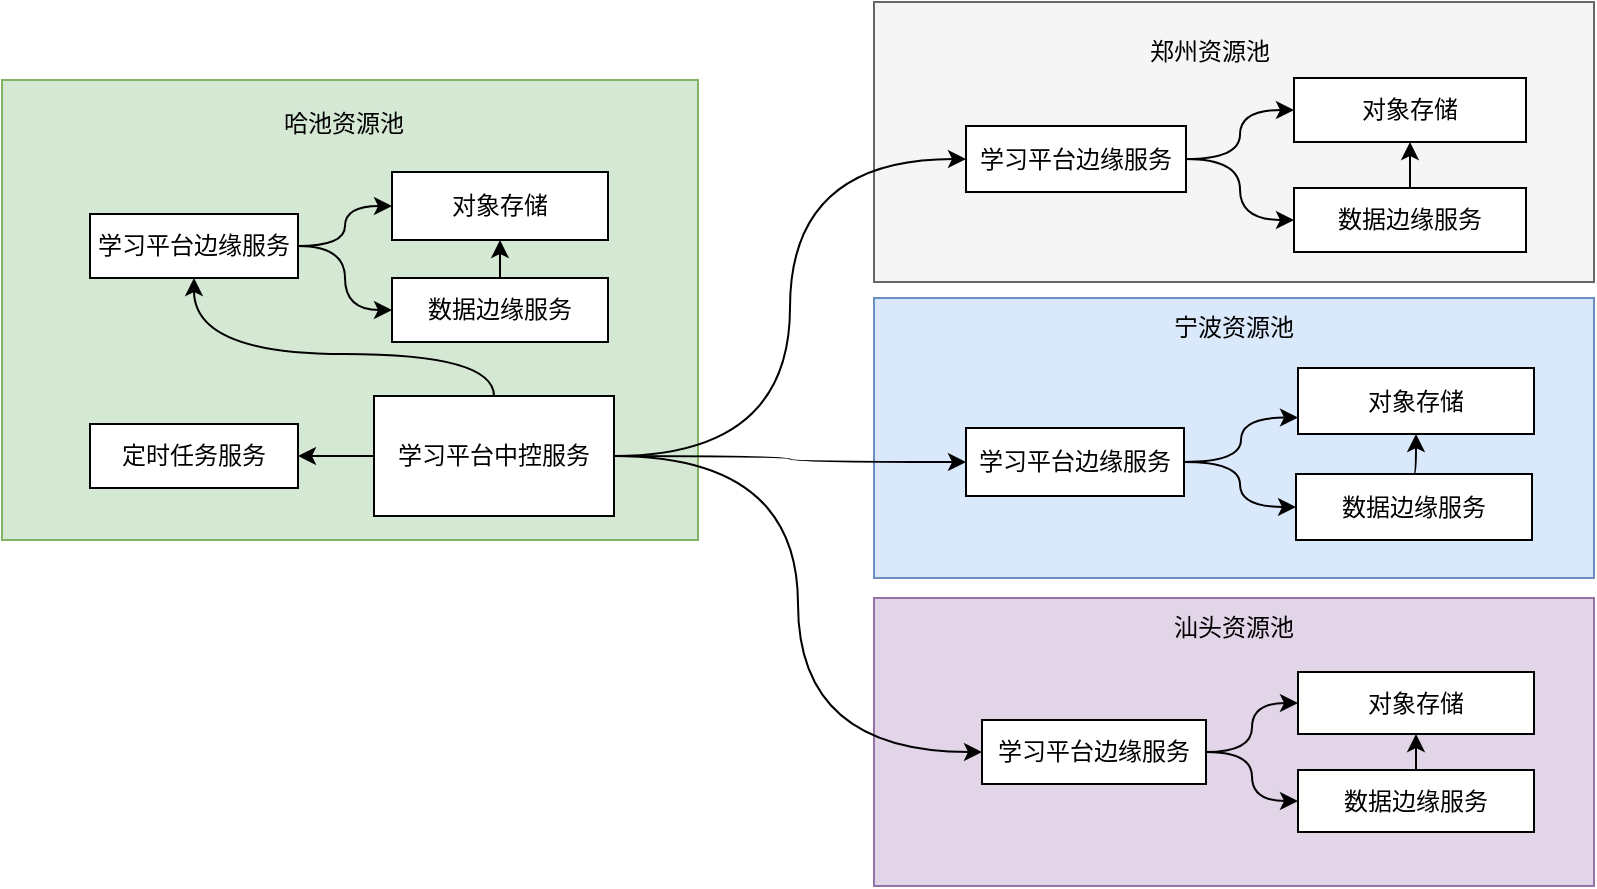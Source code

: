 <mxfile version="20.3.6" type="github">
  <diagram id="2mT1pkWTXQCaKyqDTdPa" name="第 1 页">
    <mxGraphModel dx="1038" dy="556" grid="0" gridSize="10" guides="1" tooltips="1" connect="1" arrows="1" fold="1" page="1" pageScale="1" pageWidth="827" pageHeight="1169" math="0" shadow="0">
      <root>
        <mxCell id="0" />
        <mxCell id="1" parent="0" />
        <mxCell id="mKWQdR5211VKdCw_kW_N-50" value="" style="group" vertex="1" connectable="0" parent="1">
          <mxGeometry x="54" y="41" width="348" height="230" as="geometry" />
        </mxCell>
        <mxCell id="mKWQdR5211VKdCw_kW_N-18" value="" style="rounded=0;whiteSpace=wrap;html=1;fillColor=#d5e8d4;strokeColor=#82b366;" vertex="1" parent="mKWQdR5211VKdCw_kW_N-50">
          <mxGeometry width="348" height="230" as="geometry" />
        </mxCell>
        <mxCell id="mKWQdR5211VKdCw_kW_N-1" value="学习平台中控服务" style="rounded=0;whiteSpace=wrap;html=1;" vertex="1" parent="mKWQdR5211VKdCw_kW_N-50">
          <mxGeometry x="186" y="158" width="120" height="60" as="geometry" />
        </mxCell>
        <mxCell id="mKWQdR5211VKdCw_kW_N-2" value="学习平台边缘服务" style="rounded=0;whiteSpace=wrap;html=1;" vertex="1" parent="mKWQdR5211VKdCw_kW_N-50">
          <mxGeometry x="44" y="67" width="104" height="32" as="geometry" />
        </mxCell>
        <mxCell id="mKWQdR5211VKdCw_kW_N-30" style="edgeStyle=orthogonalEdgeStyle;curved=1;rounded=0;orthogonalLoop=1;jettySize=auto;html=1;entryX=0.5;entryY=1;entryDx=0;entryDy=0;" edge="1" parent="mKWQdR5211VKdCw_kW_N-50" source="mKWQdR5211VKdCw_kW_N-1" target="mKWQdR5211VKdCw_kW_N-2">
          <mxGeometry relative="1" as="geometry">
            <Array as="points">
              <mxPoint x="246" y="137" />
              <mxPoint x="96" y="137" />
            </Array>
          </mxGeometry>
        </mxCell>
        <mxCell id="mKWQdR5211VKdCw_kW_N-10" value="对象存储" style="rounded=0;whiteSpace=wrap;html=1;" vertex="1" parent="mKWQdR5211VKdCw_kW_N-50">
          <mxGeometry x="195" y="46" width="108" height="34" as="geometry" />
        </mxCell>
        <mxCell id="mKWQdR5211VKdCw_kW_N-28" style="edgeStyle=orthogonalEdgeStyle;curved=1;rounded=0;orthogonalLoop=1;jettySize=auto;html=1;entryX=0;entryY=0.5;entryDx=0;entryDy=0;" edge="1" parent="mKWQdR5211VKdCw_kW_N-50" source="mKWQdR5211VKdCw_kW_N-2" target="mKWQdR5211VKdCw_kW_N-10">
          <mxGeometry relative="1" as="geometry" />
        </mxCell>
        <mxCell id="mKWQdR5211VKdCw_kW_N-19" value="哈池资源池" style="text;html=1;strokeColor=none;fillColor=none;align=center;verticalAlign=middle;whiteSpace=wrap;rounded=0;" vertex="1" parent="mKWQdR5211VKdCw_kW_N-50">
          <mxGeometry x="126" y="7" width="90" height="30" as="geometry" />
        </mxCell>
        <mxCell id="mKWQdR5211VKdCw_kW_N-38" style="edgeStyle=orthogonalEdgeStyle;curved=1;rounded=0;orthogonalLoop=1;jettySize=auto;html=1;exitX=0.5;exitY=0;exitDx=0;exitDy=0;entryX=0.5;entryY=1;entryDx=0;entryDy=0;" edge="1" parent="mKWQdR5211VKdCw_kW_N-50" source="mKWQdR5211VKdCw_kW_N-27" target="mKWQdR5211VKdCw_kW_N-10">
          <mxGeometry relative="1" as="geometry" />
        </mxCell>
        <mxCell id="mKWQdR5211VKdCw_kW_N-27" value="数据边缘服务" style="rounded=0;whiteSpace=wrap;html=1;" vertex="1" parent="mKWQdR5211VKdCw_kW_N-50">
          <mxGeometry x="195" y="99" width="108" height="32" as="geometry" />
        </mxCell>
        <mxCell id="mKWQdR5211VKdCw_kW_N-29" style="edgeStyle=orthogonalEdgeStyle;curved=1;rounded=0;orthogonalLoop=1;jettySize=auto;html=1;" edge="1" parent="mKWQdR5211VKdCw_kW_N-50" source="mKWQdR5211VKdCw_kW_N-2" target="mKWQdR5211VKdCw_kW_N-27">
          <mxGeometry relative="1" as="geometry" />
        </mxCell>
        <mxCell id="mKWQdR5211VKdCw_kW_N-31" value="定时任务服务" style="rounded=0;whiteSpace=wrap;html=1;" vertex="1" parent="mKWQdR5211VKdCw_kW_N-50">
          <mxGeometry x="44" y="172" width="104" height="32" as="geometry" />
        </mxCell>
        <mxCell id="mKWQdR5211VKdCw_kW_N-33" style="edgeStyle=orthogonalEdgeStyle;curved=1;rounded=0;orthogonalLoop=1;jettySize=auto;html=1;" edge="1" parent="mKWQdR5211VKdCw_kW_N-50" source="mKWQdR5211VKdCw_kW_N-1" target="mKWQdR5211VKdCw_kW_N-31">
          <mxGeometry relative="1" as="geometry" />
        </mxCell>
        <mxCell id="mKWQdR5211VKdCw_kW_N-24" value="" style="rounded=0;whiteSpace=wrap;html=1;fillColor=#e1d5e7;strokeColor=#9673a6;" vertex="1" parent="1">
          <mxGeometry x="490" y="300" width="360" height="144" as="geometry" />
        </mxCell>
        <mxCell id="mKWQdR5211VKdCw_kW_N-22" value="" style="rounded=0;whiteSpace=wrap;html=1;fillColor=#dae8fc;strokeColor=#6c8ebf;" vertex="1" parent="1">
          <mxGeometry x="490" y="150" width="360" height="140" as="geometry" />
        </mxCell>
        <mxCell id="mKWQdR5211VKdCw_kW_N-20" value="" style="rounded=0;whiteSpace=wrap;html=1;fillColor=#f5f5f5;fontColor=#333333;strokeColor=#666666;" vertex="1" parent="1">
          <mxGeometry x="490" y="2" width="360" height="140" as="geometry" />
        </mxCell>
        <mxCell id="mKWQdR5211VKdCw_kW_N-47" style="edgeStyle=orthogonalEdgeStyle;curved=1;rounded=0;orthogonalLoop=1;jettySize=auto;html=1;entryX=0;entryY=0.5;entryDx=0;entryDy=0;" edge="1" parent="1" source="mKWQdR5211VKdCw_kW_N-1" target="mKWQdR5211VKdCw_kW_N-3">
          <mxGeometry relative="1" as="geometry" />
        </mxCell>
        <mxCell id="mKWQdR5211VKdCw_kW_N-48" style="edgeStyle=orthogonalEdgeStyle;curved=1;rounded=0;orthogonalLoop=1;jettySize=auto;html=1;entryX=0;entryY=0.5;entryDx=0;entryDy=0;" edge="1" parent="1" source="mKWQdR5211VKdCw_kW_N-1" target="mKWQdR5211VKdCw_kW_N-4">
          <mxGeometry relative="1" as="geometry" />
        </mxCell>
        <mxCell id="mKWQdR5211VKdCw_kW_N-49" style="edgeStyle=orthogonalEdgeStyle;curved=1;rounded=0;orthogonalLoop=1;jettySize=auto;html=1;entryX=0;entryY=0.5;entryDx=0;entryDy=0;" edge="1" parent="1" source="mKWQdR5211VKdCw_kW_N-1" target="mKWQdR5211VKdCw_kW_N-5">
          <mxGeometry relative="1" as="geometry" />
        </mxCell>
        <mxCell id="mKWQdR5211VKdCw_kW_N-35" style="edgeStyle=orthogonalEdgeStyle;curved=1;rounded=0;orthogonalLoop=1;jettySize=auto;html=1;entryX=0;entryY=0.5;entryDx=0;entryDy=0;" edge="1" parent="1" source="mKWQdR5211VKdCw_kW_N-3" target="mKWQdR5211VKdCw_kW_N-6">
          <mxGeometry relative="1" as="geometry" />
        </mxCell>
        <mxCell id="mKWQdR5211VKdCw_kW_N-36" style="edgeStyle=orthogonalEdgeStyle;curved=1;rounded=0;orthogonalLoop=1;jettySize=auto;html=1;entryX=0;entryY=0.5;entryDx=0;entryDy=0;" edge="1" parent="1" source="mKWQdR5211VKdCw_kW_N-3" target="mKWQdR5211VKdCw_kW_N-34">
          <mxGeometry relative="1" as="geometry" />
        </mxCell>
        <mxCell id="mKWQdR5211VKdCw_kW_N-3" value="学习平台边缘服务" style="rounded=0;whiteSpace=wrap;html=1;" vertex="1" parent="1">
          <mxGeometry x="536" y="64" width="110" height="33" as="geometry" />
        </mxCell>
        <mxCell id="mKWQdR5211VKdCw_kW_N-40" style="edgeStyle=orthogonalEdgeStyle;curved=1;rounded=0;orthogonalLoop=1;jettySize=auto;html=1;entryX=0;entryY=0.75;entryDx=0;entryDy=0;" edge="1" parent="1" source="mKWQdR5211VKdCw_kW_N-4" target="mKWQdR5211VKdCw_kW_N-7">
          <mxGeometry relative="1" as="geometry" />
        </mxCell>
        <mxCell id="mKWQdR5211VKdCw_kW_N-41" style="edgeStyle=orthogonalEdgeStyle;curved=1;rounded=0;orthogonalLoop=1;jettySize=auto;html=1;entryX=0;entryY=0.5;entryDx=0;entryDy=0;" edge="1" parent="1" source="mKWQdR5211VKdCw_kW_N-4" target="mKWQdR5211VKdCw_kW_N-39">
          <mxGeometry relative="1" as="geometry" />
        </mxCell>
        <mxCell id="mKWQdR5211VKdCw_kW_N-4" value="学习平台边缘服务" style="rounded=0;whiteSpace=wrap;html=1;" vertex="1" parent="1">
          <mxGeometry x="536" y="215" width="109" height="34" as="geometry" />
        </mxCell>
        <mxCell id="mKWQdR5211VKdCw_kW_N-44" style="edgeStyle=orthogonalEdgeStyle;curved=1;rounded=0;orthogonalLoop=1;jettySize=auto;html=1;entryX=0;entryY=0.5;entryDx=0;entryDy=0;" edge="1" parent="1" source="mKWQdR5211VKdCw_kW_N-5" target="mKWQdR5211VKdCw_kW_N-8">
          <mxGeometry relative="1" as="geometry" />
        </mxCell>
        <mxCell id="mKWQdR5211VKdCw_kW_N-45" style="edgeStyle=orthogonalEdgeStyle;curved=1;rounded=0;orthogonalLoop=1;jettySize=auto;html=1;entryX=0;entryY=0.5;entryDx=0;entryDy=0;" edge="1" parent="1" source="mKWQdR5211VKdCw_kW_N-5" target="mKWQdR5211VKdCw_kW_N-43">
          <mxGeometry relative="1" as="geometry" />
        </mxCell>
        <mxCell id="mKWQdR5211VKdCw_kW_N-5" value="学习平台边缘服务" style="rounded=0;whiteSpace=wrap;html=1;" vertex="1" parent="1">
          <mxGeometry x="544" y="361" width="112" height="32" as="geometry" />
        </mxCell>
        <mxCell id="mKWQdR5211VKdCw_kW_N-6" value="对象存储" style="rounded=0;whiteSpace=wrap;html=1;" vertex="1" parent="1">
          <mxGeometry x="700" y="40" width="116" height="32" as="geometry" />
        </mxCell>
        <mxCell id="mKWQdR5211VKdCw_kW_N-7" value="对象存储" style="rounded=0;whiteSpace=wrap;html=1;" vertex="1" parent="1">
          <mxGeometry x="702" y="185" width="118" height="33" as="geometry" />
        </mxCell>
        <mxCell id="mKWQdR5211VKdCw_kW_N-8" value="对象存储" style="rounded=0;whiteSpace=wrap;html=1;" vertex="1" parent="1">
          <mxGeometry x="702" y="337" width="118" height="31" as="geometry" />
        </mxCell>
        <mxCell id="mKWQdR5211VKdCw_kW_N-21" value="郑州资源池" style="text;html=1;strokeColor=none;fillColor=none;align=center;verticalAlign=middle;whiteSpace=wrap;rounded=0;" vertex="1" parent="1">
          <mxGeometry x="618" y="12" width="80" height="30" as="geometry" />
        </mxCell>
        <mxCell id="mKWQdR5211VKdCw_kW_N-23" value="宁波资源池" style="text;html=1;strokeColor=none;fillColor=none;align=center;verticalAlign=middle;whiteSpace=wrap;rounded=0;" vertex="1" parent="1">
          <mxGeometry x="630" y="150" width="80" height="30" as="geometry" />
        </mxCell>
        <mxCell id="mKWQdR5211VKdCw_kW_N-25" value="汕头资源池" style="text;html=1;strokeColor=none;fillColor=none;align=center;verticalAlign=middle;whiteSpace=wrap;rounded=0;" vertex="1" parent="1">
          <mxGeometry x="630" y="300" width="80" height="30" as="geometry" />
        </mxCell>
        <mxCell id="mKWQdR5211VKdCw_kW_N-37" style="edgeStyle=orthogonalEdgeStyle;curved=1;rounded=0;orthogonalLoop=1;jettySize=auto;html=1;exitX=0.5;exitY=0;exitDx=0;exitDy=0;entryX=0.5;entryY=1;entryDx=0;entryDy=0;" edge="1" parent="1" source="mKWQdR5211VKdCw_kW_N-34" target="mKWQdR5211VKdCw_kW_N-6">
          <mxGeometry relative="1" as="geometry" />
        </mxCell>
        <mxCell id="mKWQdR5211VKdCw_kW_N-34" value="数据边缘服务" style="rounded=0;whiteSpace=wrap;html=1;" vertex="1" parent="1">
          <mxGeometry x="700" y="95" width="116" height="32" as="geometry" />
        </mxCell>
        <mxCell id="mKWQdR5211VKdCw_kW_N-42" style="edgeStyle=orthogonalEdgeStyle;curved=1;rounded=0;orthogonalLoop=1;jettySize=auto;html=1;exitX=0.5;exitY=0;exitDx=0;exitDy=0;entryX=0.5;entryY=1;entryDx=0;entryDy=0;" edge="1" parent="1" source="mKWQdR5211VKdCw_kW_N-39" target="mKWQdR5211VKdCw_kW_N-7">
          <mxGeometry relative="1" as="geometry" />
        </mxCell>
        <mxCell id="mKWQdR5211VKdCw_kW_N-39" value="数据边缘服务" style="rounded=0;whiteSpace=wrap;html=1;" vertex="1" parent="1">
          <mxGeometry x="701" y="238" width="118" height="33" as="geometry" />
        </mxCell>
        <mxCell id="mKWQdR5211VKdCw_kW_N-46" style="edgeStyle=orthogonalEdgeStyle;curved=1;rounded=0;orthogonalLoop=1;jettySize=auto;html=1;exitX=0.5;exitY=0;exitDx=0;exitDy=0;entryX=0.5;entryY=1;entryDx=0;entryDy=0;" edge="1" parent="1" source="mKWQdR5211VKdCw_kW_N-43" target="mKWQdR5211VKdCw_kW_N-8">
          <mxGeometry relative="1" as="geometry" />
        </mxCell>
        <mxCell id="mKWQdR5211VKdCw_kW_N-43" value="数据边缘服务" style="rounded=0;whiteSpace=wrap;html=1;" vertex="1" parent="1">
          <mxGeometry x="702" y="386" width="118" height="31" as="geometry" />
        </mxCell>
      </root>
    </mxGraphModel>
  </diagram>
</mxfile>
